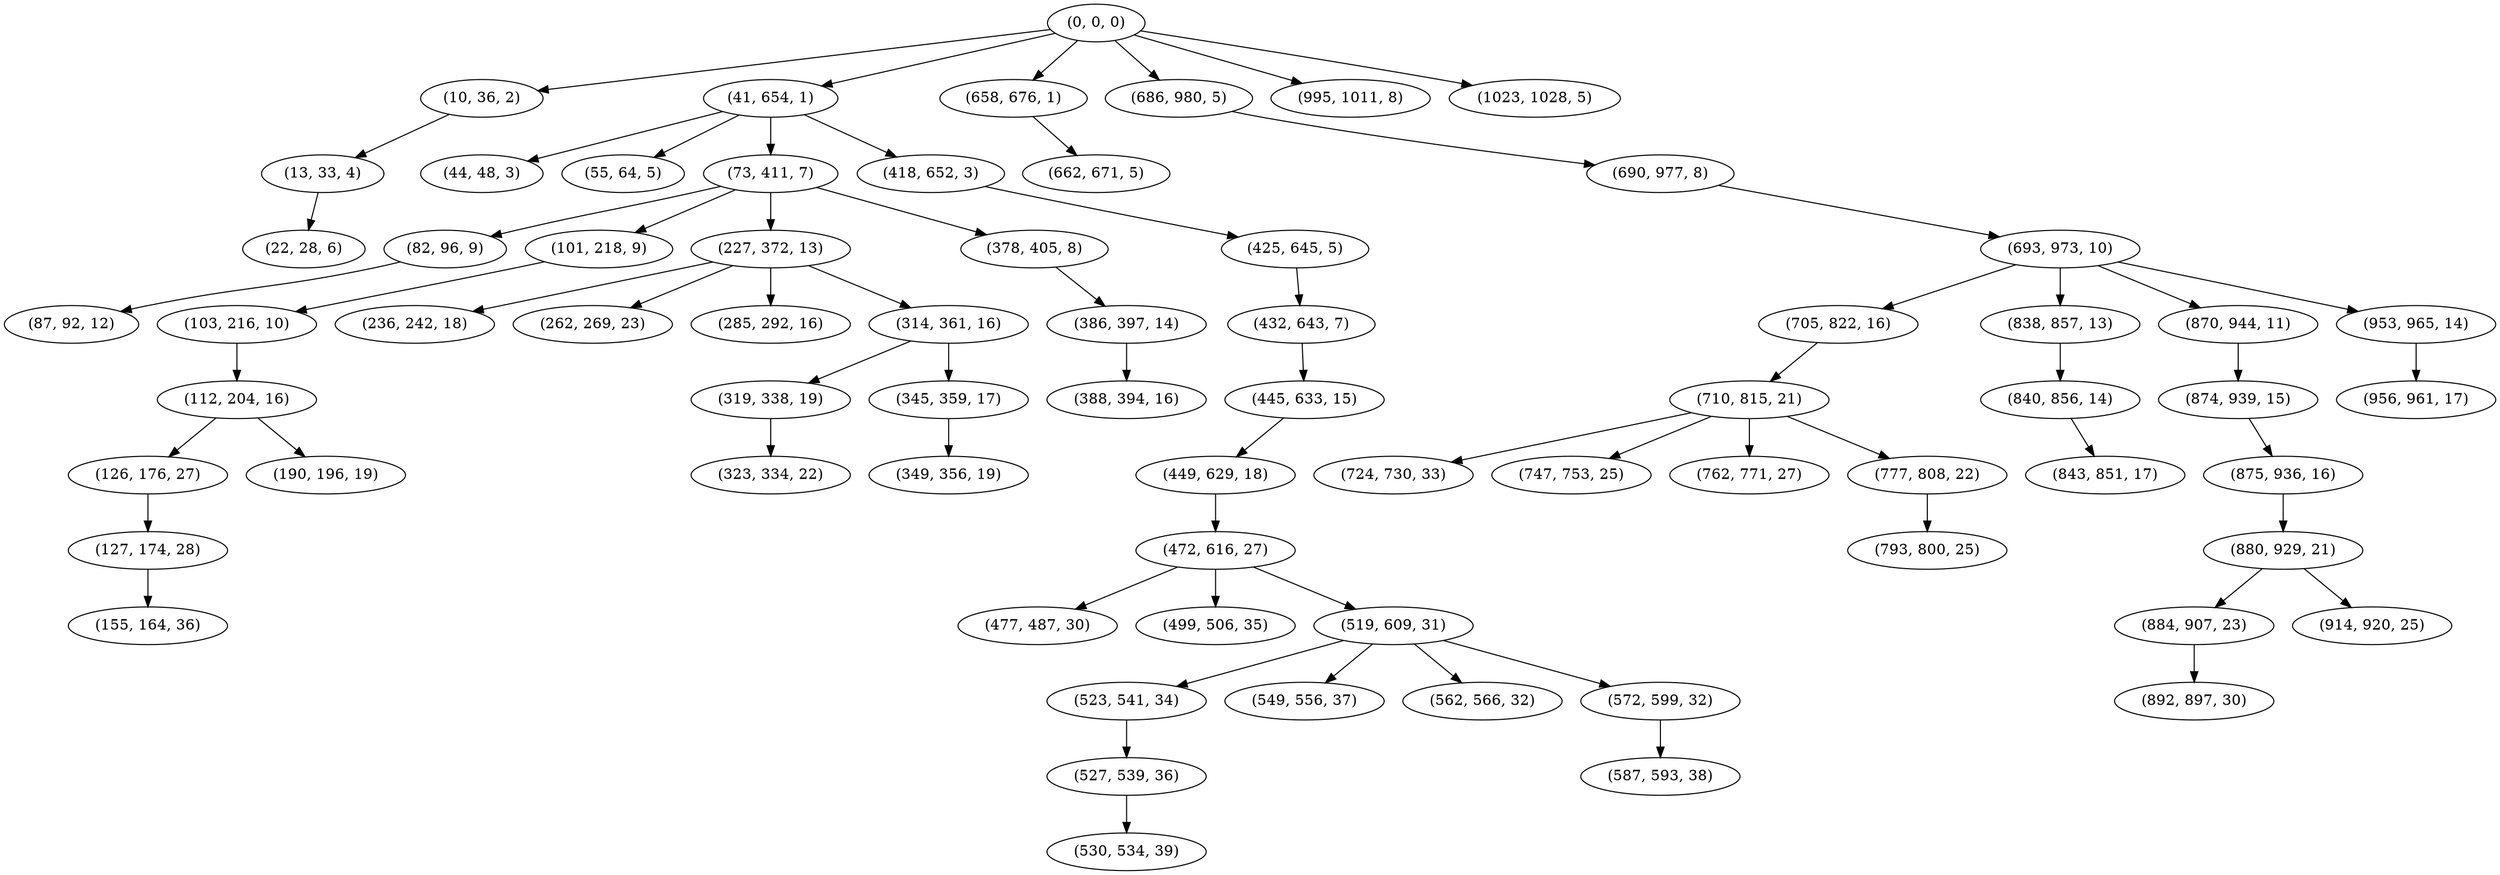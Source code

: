 digraph tree {
    "(0, 0, 0)";
    "(10, 36, 2)";
    "(13, 33, 4)";
    "(22, 28, 6)";
    "(41, 654, 1)";
    "(44, 48, 3)";
    "(55, 64, 5)";
    "(73, 411, 7)";
    "(82, 96, 9)";
    "(87, 92, 12)";
    "(101, 218, 9)";
    "(103, 216, 10)";
    "(112, 204, 16)";
    "(126, 176, 27)";
    "(127, 174, 28)";
    "(155, 164, 36)";
    "(190, 196, 19)";
    "(227, 372, 13)";
    "(236, 242, 18)";
    "(262, 269, 23)";
    "(285, 292, 16)";
    "(314, 361, 16)";
    "(319, 338, 19)";
    "(323, 334, 22)";
    "(345, 359, 17)";
    "(349, 356, 19)";
    "(378, 405, 8)";
    "(386, 397, 14)";
    "(388, 394, 16)";
    "(418, 652, 3)";
    "(425, 645, 5)";
    "(432, 643, 7)";
    "(445, 633, 15)";
    "(449, 629, 18)";
    "(472, 616, 27)";
    "(477, 487, 30)";
    "(499, 506, 35)";
    "(519, 609, 31)";
    "(523, 541, 34)";
    "(527, 539, 36)";
    "(530, 534, 39)";
    "(549, 556, 37)";
    "(562, 566, 32)";
    "(572, 599, 32)";
    "(587, 593, 38)";
    "(658, 676, 1)";
    "(662, 671, 5)";
    "(686, 980, 5)";
    "(690, 977, 8)";
    "(693, 973, 10)";
    "(705, 822, 16)";
    "(710, 815, 21)";
    "(724, 730, 33)";
    "(747, 753, 25)";
    "(762, 771, 27)";
    "(777, 808, 22)";
    "(793, 800, 25)";
    "(838, 857, 13)";
    "(840, 856, 14)";
    "(843, 851, 17)";
    "(870, 944, 11)";
    "(874, 939, 15)";
    "(875, 936, 16)";
    "(880, 929, 21)";
    "(884, 907, 23)";
    "(892, 897, 30)";
    "(914, 920, 25)";
    "(953, 965, 14)";
    "(956, 961, 17)";
    "(995, 1011, 8)";
    "(1023, 1028, 5)";
    "(0, 0, 0)" -> "(10, 36, 2)";
    "(0, 0, 0)" -> "(41, 654, 1)";
    "(0, 0, 0)" -> "(658, 676, 1)";
    "(0, 0, 0)" -> "(686, 980, 5)";
    "(0, 0, 0)" -> "(995, 1011, 8)";
    "(0, 0, 0)" -> "(1023, 1028, 5)";
    "(10, 36, 2)" -> "(13, 33, 4)";
    "(13, 33, 4)" -> "(22, 28, 6)";
    "(41, 654, 1)" -> "(44, 48, 3)";
    "(41, 654, 1)" -> "(55, 64, 5)";
    "(41, 654, 1)" -> "(73, 411, 7)";
    "(41, 654, 1)" -> "(418, 652, 3)";
    "(73, 411, 7)" -> "(82, 96, 9)";
    "(73, 411, 7)" -> "(101, 218, 9)";
    "(73, 411, 7)" -> "(227, 372, 13)";
    "(73, 411, 7)" -> "(378, 405, 8)";
    "(82, 96, 9)" -> "(87, 92, 12)";
    "(101, 218, 9)" -> "(103, 216, 10)";
    "(103, 216, 10)" -> "(112, 204, 16)";
    "(112, 204, 16)" -> "(126, 176, 27)";
    "(112, 204, 16)" -> "(190, 196, 19)";
    "(126, 176, 27)" -> "(127, 174, 28)";
    "(127, 174, 28)" -> "(155, 164, 36)";
    "(227, 372, 13)" -> "(236, 242, 18)";
    "(227, 372, 13)" -> "(262, 269, 23)";
    "(227, 372, 13)" -> "(285, 292, 16)";
    "(227, 372, 13)" -> "(314, 361, 16)";
    "(314, 361, 16)" -> "(319, 338, 19)";
    "(314, 361, 16)" -> "(345, 359, 17)";
    "(319, 338, 19)" -> "(323, 334, 22)";
    "(345, 359, 17)" -> "(349, 356, 19)";
    "(378, 405, 8)" -> "(386, 397, 14)";
    "(386, 397, 14)" -> "(388, 394, 16)";
    "(418, 652, 3)" -> "(425, 645, 5)";
    "(425, 645, 5)" -> "(432, 643, 7)";
    "(432, 643, 7)" -> "(445, 633, 15)";
    "(445, 633, 15)" -> "(449, 629, 18)";
    "(449, 629, 18)" -> "(472, 616, 27)";
    "(472, 616, 27)" -> "(477, 487, 30)";
    "(472, 616, 27)" -> "(499, 506, 35)";
    "(472, 616, 27)" -> "(519, 609, 31)";
    "(519, 609, 31)" -> "(523, 541, 34)";
    "(519, 609, 31)" -> "(549, 556, 37)";
    "(519, 609, 31)" -> "(562, 566, 32)";
    "(519, 609, 31)" -> "(572, 599, 32)";
    "(523, 541, 34)" -> "(527, 539, 36)";
    "(527, 539, 36)" -> "(530, 534, 39)";
    "(572, 599, 32)" -> "(587, 593, 38)";
    "(658, 676, 1)" -> "(662, 671, 5)";
    "(686, 980, 5)" -> "(690, 977, 8)";
    "(690, 977, 8)" -> "(693, 973, 10)";
    "(693, 973, 10)" -> "(705, 822, 16)";
    "(693, 973, 10)" -> "(838, 857, 13)";
    "(693, 973, 10)" -> "(870, 944, 11)";
    "(693, 973, 10)" -> "(953, 965, 14)";
    "(705, 822, 16)" -> "(710, 815, 21)";
    "(710, 815, 21)" -> "(724, 730, 33)";
    "(710, 815, 21)" -> "(747, 753, 25)";
    "(710, 815, 21)" -> "(762, 771, 27)";
    "(710, 815, 21)" -> "(777, 808, 22)";
    "(777, 808, 22)" -> "(793, 800, 25)";
    "(838, 857, 13)" -> "(840, 856, 14)";
    "(840, 856, 14)" -> "(843, 851, 17)";
    "(870, 944, 11)" -> "(874, 939, 15)";
    "(874, 939, 15)" -> "(875, 936, 16)";
    "(875, 936, 16)" -> "(880, 929, 21)";
    "(880, 929, 21)" -> "(884, 907, 23)";
    "(880, 929, 21)" -> "(914, 920, 25)";
    "(884, 907, 23)" -> "(892, 897, 30)";
    "(953, 965, 14)" -> "(956, 961, 17)";
}
